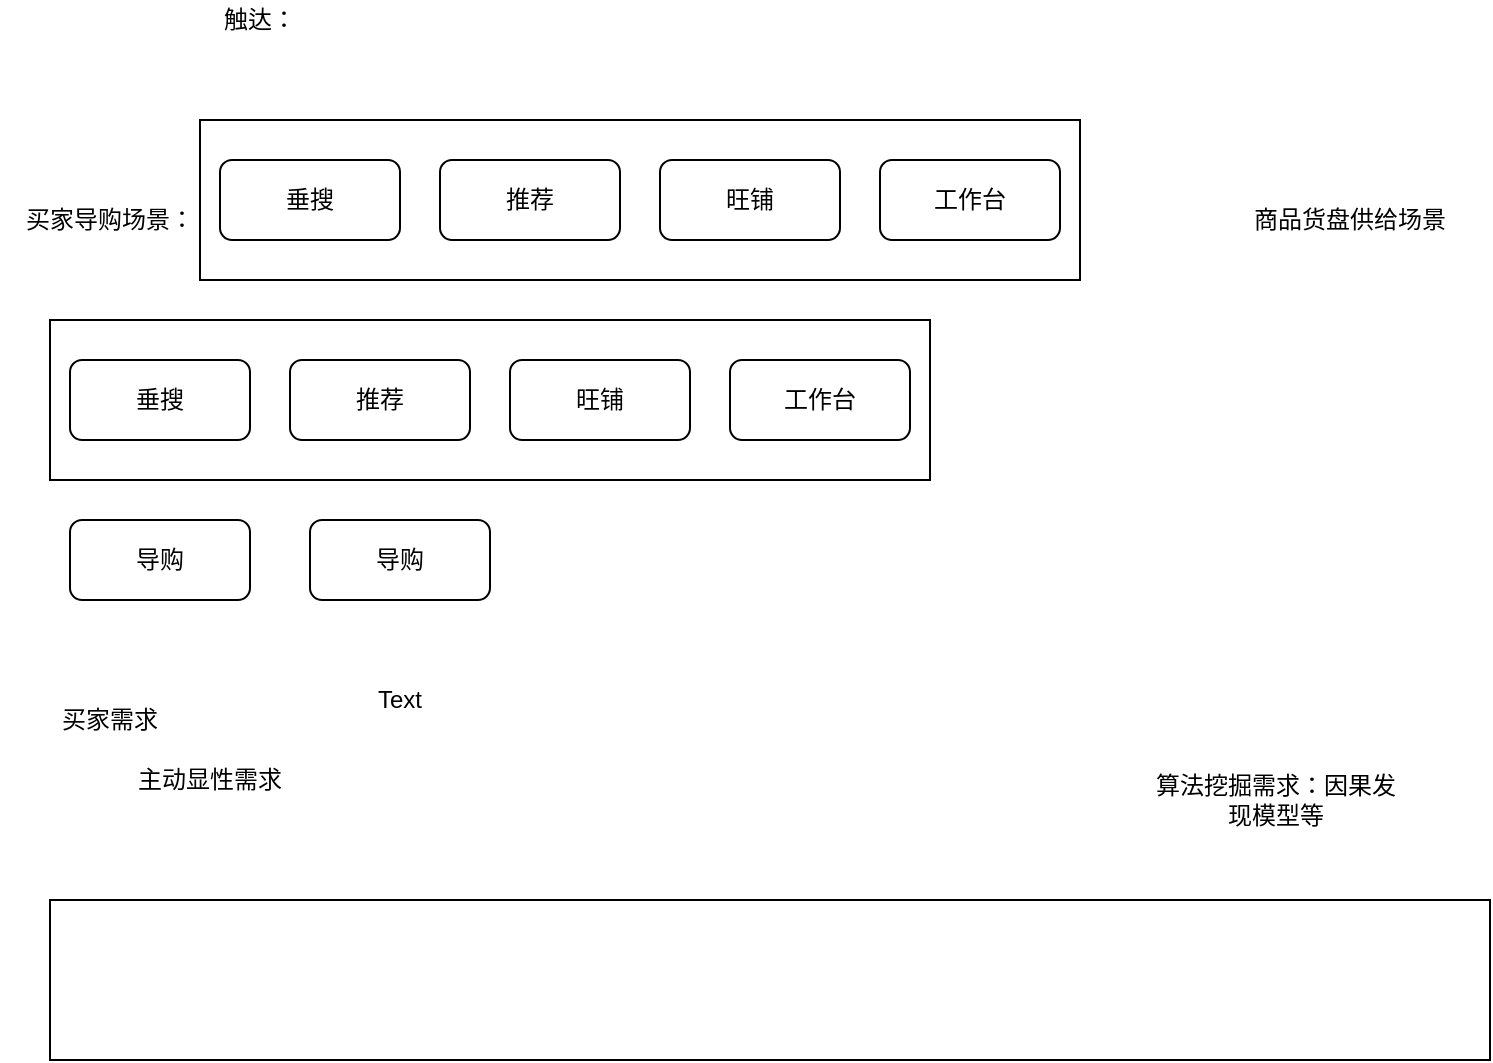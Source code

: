 <mxfile version="14.8.3" type="github">
  <diagram id="IdMVkafQGEphkV8RRrkL" name="Page-1">
    <mxGraphModel dx="925" dy="1747" grid="1" gridSize="10" guides="1" tooltips="1" connect="1" arrows="1" fold="1" page="1" pageScale="1" pageWidth="827" pageHeight="1169" math="0" shadow="0">
      <root>
        <mxCell id="0" />
        <mxCell id="1" parent="0" />
        <mxCell id="VxQ7woKLR5Lcuw_jpnHq-1" value="" style="rounded=0;whiteSpace=wrap;html=1;" parent="1" vertex="1">
          <mxGeometry x="40" y="420" width="720" height="80" as="geometry" />
        </mxCell>
        <mxCell id="VxQ7woKLR5Lcuw_jpnHq-2" value="" style="rounded=0;whiteSpace=wrap;html=1;" parent="1" vertex="1">
          <mxGeometry x="40" y="130" width="440" height="80" as="geometry" />
        </mxCell>
        <mxCell id="gR2ANUhk0e7g1Bp6swf8-1" value="Text" style="text;html=1;strokeColor=none;fillColor=none;align=center;verticalAlign=middle;whiteSpace=wrap;rounded=0;" parent="1" vertex="1">
          <mxGeometry x="195" y="310" width="40" height="20" as="geometry" />
        </mxCell>
        <mxCell id="gR2ANUhk0e7g1Bp6swf8-2" value="买家导购场景：" style="text;html=1;strokeColor=none;fillColor=none;align=center;verticalAlign=middle;whiteSpace=wrap;rounded=0;" parent="1" vertex="1">
          <mxGeometry x="15" y="70" width="110" height="20" as="geometry" />
        </mxCell>
        <mxCell id="gR2ANUhk0e7g1Bp6swf8-3" value="买家需求" style="text;html=1;strokeColor=none;fillColor=none;align=center;verticalAlign=middle;whiteSpace=wrap;rounded=0;" parent="1" vertex="1">
          <mxGeometry x="40" y="320" width="60" height="20" as="geometry" />
        </mxCell>
        <mxCell id="gR2ANUhk0e7g1Bp6swf8-4" value="主动显性需求" style="text;html=1;strokeColor=none;fillColor=none;align=center;verticalAlign=middle;whiteSpace=wrap;rounded=0;" parent="1" vertex="1">
          <mxGeometry x="80" y="350" width="80" height="20" as="geometry" />
        </mxCell>
        <mxCell id="gR2ANUhk0e7g1Bp6swf8-5" value="算法挖掘需求：因果发现模型等" style="text;html=1;strokeColor=none;fillColor=none;align=center;verticalAlign=middle;whiteSpace=wrap;rounded=0;" parent="1" vertex="1">
          <mxGeometry x="590" y="360" width="126" height="20" as="geometry" />
        </mxCell>
        <mxCell id="gR2ANUhk0e7g1Bp6swf8-6" value="垂搜" style="rounded=1;whiteSpace=wrap;html=1;" parent="1" vertex="1">
          <mxGeometry x="50" y="150" width="90" height="40" as="geometry" />
        </mxCell>
        <mxCell id="gR2ANUhk0e7g1Bp6swf8-7" value="导购" style="rounded=1;whiteSpace=wrap;html=1;" parent="1" vertex="1">
          <mxGeometry x="50" y="230" width="90" height="40" as="geometry" />
        </mxCell>
        <mxCell id="gR2ANUhk0e7g1Bp6swf8-8" value="导购" style="rounded=1;whiteSpace=wrap;html=1;" parent="1" vertex="1">
          <mxGeometry x="170" y="230" width="90" height="40" as="geometry" />
        </mxCell>
        <mxCell id="gR2ANUhk0e7g1Bp6swf8-9" value="商品货盘供给场景" style="text;html=1;strokeColor=none;fillColor=none;align=center;verticalAlign=middle;whiteSpace=wrap;rounded=0;" parent="1" vertex="1">
          <mxGeometry x="630" y="70" width="120" height="20" as="geometry" />
        </mxCell>
        <mxCell id="GI7GzQgG5lNsB9hwAz22-1" value="推荐" style="rounded=1;whiteSpace=wrap;html=1;" vertex="1" parent="1">
          <mxGeometry x="160" y="150" width="90" height="40" as="geometry" />
        </mxCell>
        <mxCell id="GI7GzQgG5lNsB9hwAz22-2" value="旺铺" style="rounded=1;whiteSpace=wrap;html=1;" vertex="1" parent="1">
          <mxGeometry x="270" y="150" width="90" height="40" as="geometry" />
        </mxCell>
        <mxCell id="GI7GzQgG5lNsB9hwAz22-3" value="工作台" style="rounded=1;whiteSpace=wrap;html=1;" vertex="1" parent="1">
          <mxGeometry x="380" y="150" width="90" height="40" as="geometry" />
        </mxCell>
        <mxCell id="GI7GzQgG5lNsB9hwAz22-4" value="" style="rounded=0;whiteSpace=wrap;html=1;" vertex="1" parent="1">
          <mxGeometry x="115" y="30" width="440" height="80" as="geometry" />
        </mxCell>
        <mxCell id="GI7GzQgG5lNsB9hwAz22-5" value="触达：" style="text;html=1;strokeColor=none;fillColor=none;align=center;verticalAlign=middle;whiteSpace=wrap;rounded=0;" vertex="1" parent="1">
          <mxGeometry x="90" y="-30" width="110" height="20" as="geometry" />
        </mxCell>
        <mxCell id="GI7GzQgG5lNsB9hwAz22-6" value="垂搜" style="rounded=1;whiteSpace=wrap;html=1;" vertex="1" parent="1">
          <mxGeometry x="125" y="50" width="90" height="40" as="geometry" />
        </mxCell>
        <mxCell id="GI7GzQgG5lNsB9hwAz22-7" value="推荐" style="rounded=1;whiteSpace=wrap;html=1;" vertex="1" parent="1">
          <mxGeometry x="235" y="50" width="90" height="40" as="geometry" />
        </mxCell>
        <mxCell id="GI7GzQgG5lNsB9hwAz22-8" value="旺铺" style="rounded=1;whiteSpace=wrap;html=1;" vertex="1" parent="1">
          <mxGeometry x="345" y="50" width="90" height="40" as="geometry" />
        </mxCell>
        <mxCell id="GI7GzQgG5lNsB9hwAz22-9" value="工作台" style="rounded=1;whiteSpace=wrap;html=1;" vertex="1" parent="1">
          <mxGeometry x="455" y="50" width="90" height="40" as="geometry" />
        </mxCell>
      </root>
    </mxGraphModel>
  </diagram>
</mxfile>

